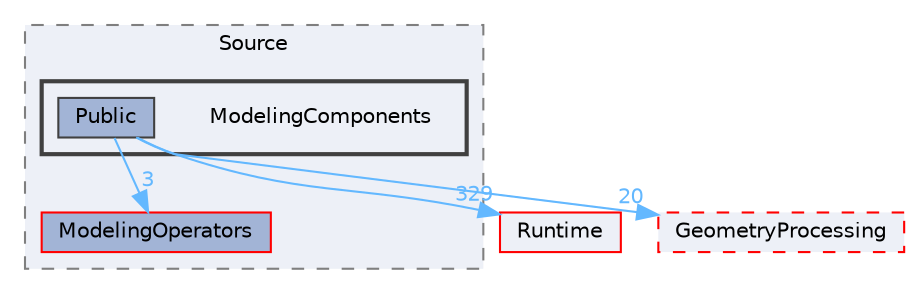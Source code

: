 digraph "ModelingComponents"
{
 // INTERACTIVE_SVG=YES
 // LATEX_PDF_SIZE
  bgcolor="transparent";
  edge [fontname=Helvetica,fontsize=10,labelfontname=Helvetica,labelfontsize=10];
  node [fontname=Helvetica,fontsize=10,shape=box,height=0.2,width=0.4];
  compound=true
  subgraph clusterdir_9907ac638c5b2d07c20ab88ee2cc716e {
    graph [ bgcolor="#edf0f7", pencolor="grey50", label="Source", fontname=Helvetica,fontsize=10 style="filled,dashed", URL="dir_9907ac638c5b2d07c20ab88ee2cc716e.html",tooltip=""]
  dir_2cdec1b0c066b98f0aaf74d726273e15 [label="ModelingOperators", fillcolor="#a2b4d6", color="red", style="filled", URL="dir_2cdec1b0c066b98f0aaf74d726273e15.html",tooltip=""];
  subgraph clusterdir_b85b9ed87c0e5b337b81fd0aa54e649b {
    graph [ bgcolor="#edf0f7", pencolor="grey25", label="", fontname=Helvetica,fontsize=10 style="filled,bold", URL="dir_b85b9ed87c0e5b337b81fd0aa54e649b.html",tooltip=""]
    dir_b85b9ed87c0e5b337b81fd0aa54e649b [shape=plaintext, label="ModelingComponents"];
  dir_d4fdbd3991c612140fe053c3935e29f5 [label="Public", fillcolor="#a2b4d6", color="grey25", style="filled", URL="dir_d4fdbd3991c612140fe053c3935e29f5.html",tooltip=""];
  }
  }
  dir_7536b172fbd480bfd146a1b1acd6856b [label="Runtime", fillcolor="#edf0f7", color="red", style="filled", URL="dir_7536b172fbd480bfd146a1b1acd6856b.html",tooltip=""];
  dir_9ef035b27eddfa6c40dcaa164d958d8e [label="GeometryProcessing", fillcolor="#edf0f7", color="red", style="filled,dashed", URL="dir_9ef035b27eddfa6c40dcaa164d958d8e.html",tooltip=""];
  dir_d4fdbd3991c612140fe053c3935e29f5->dir_2cdec1b0c066b98f0aaf74d726273e15 [headlabel="3", labeldistance=1.5 headhref="dir_000876_000655.html" href="dir_000876_000655.html" color="steelblue1" fontcolor="steelblue1"];
  dir_d4fdbd3991c612140fe053c3935e29f5->dir_7536b172fbd480bfd146a1b1acd6856b [headlabel="329", labeldistance=1.5 headhref="dir_000876_000984.html" href="dir_000876_000984.html" color="steelblue1" fontcolor="steelblue1"];
  dir_d4fdbd3991c612140fe053c3935e29f5->dir_9ef035b27eddfa6c40dcaa164d958d8e [headlabel="20", labeldistance=1.5 headhref="dir_000876_000442.html" href="dir_000876_000442.html" color="steelblue1" fontcolor="steelblue1"];
}
